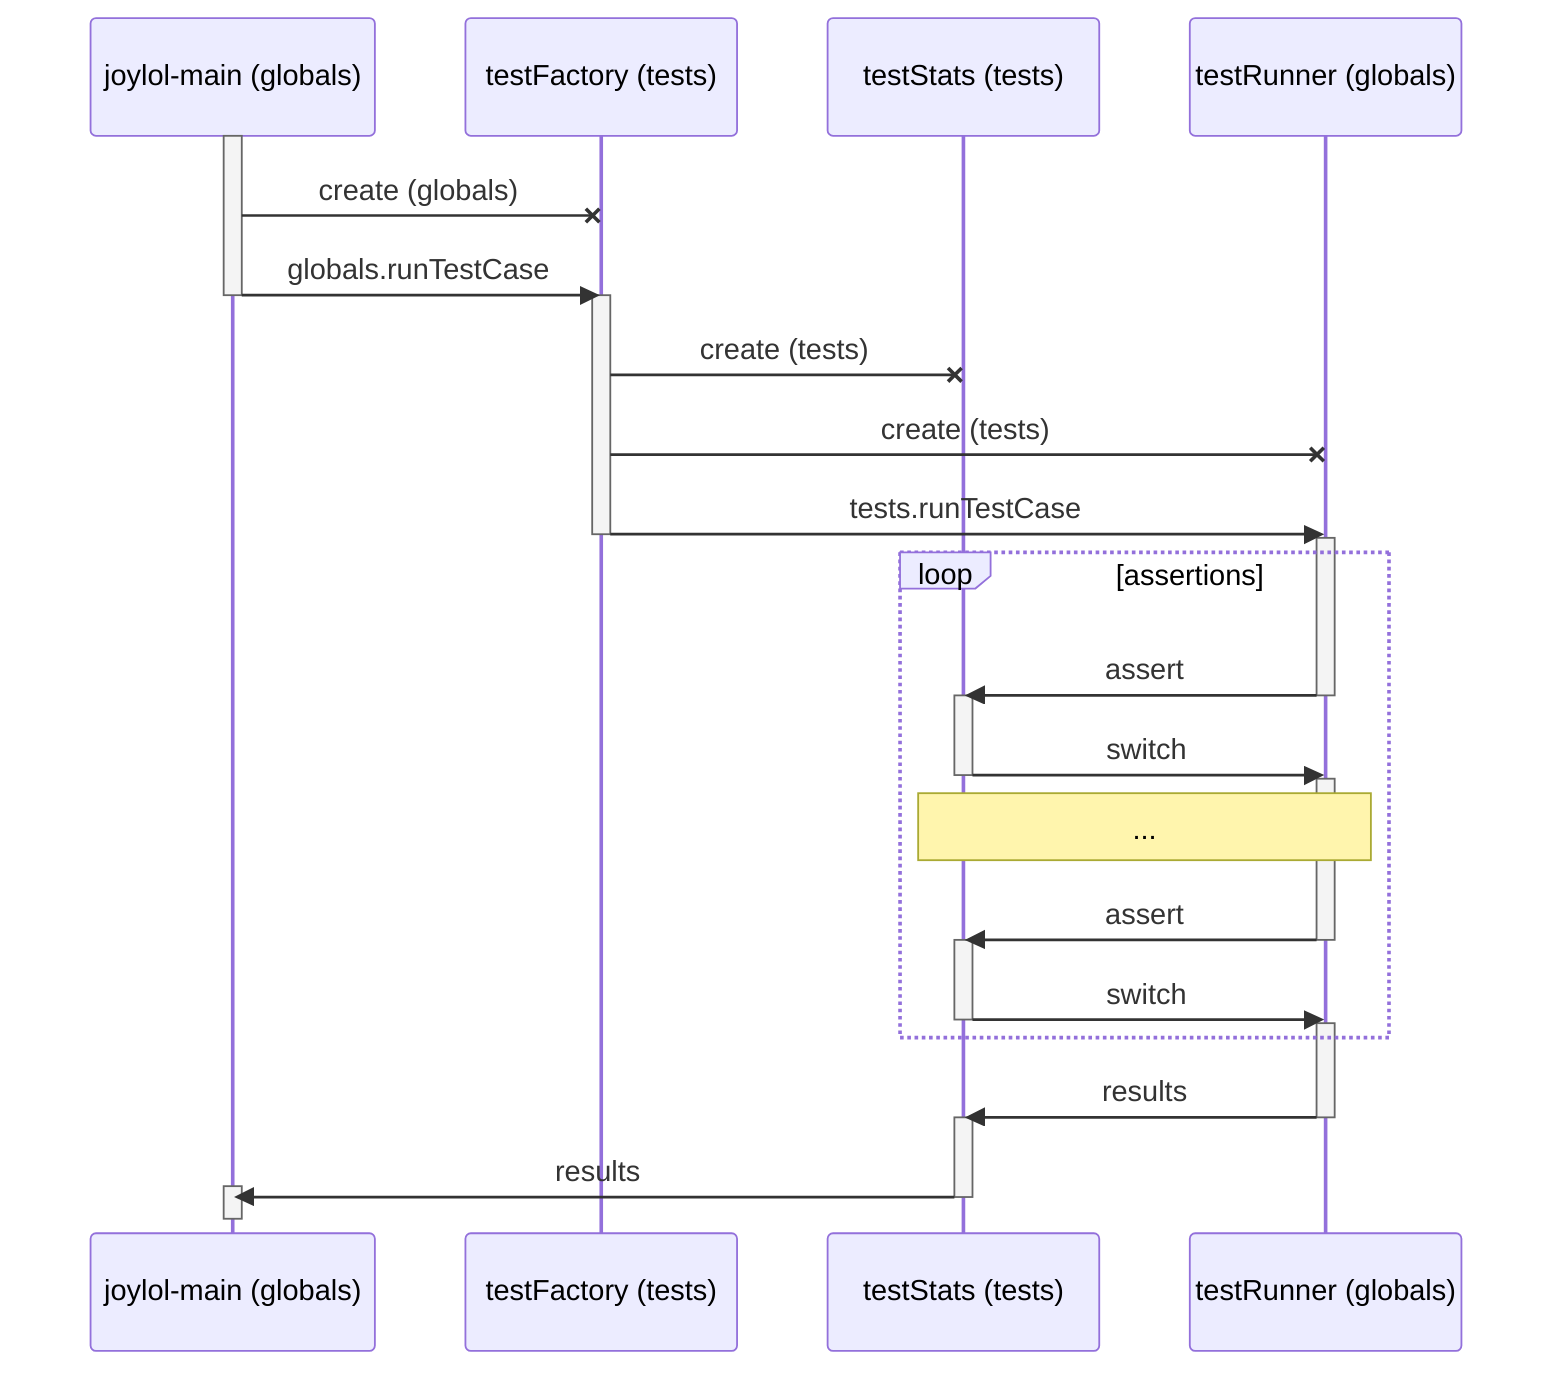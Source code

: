 sequenceDiagram
  participant m as joylol-main (globals)
  participant tf as testFactory (tests)
  participant ts as testStats (tests)
  participant tr as testRunner (globals)

  %% specify context switches
  activate m
  m -X tf : create (globals)
  m ->> tf : globals.runTestCase
  deactivate m
  activate tf
  tf -X ts : create (tests)
  tf -X tr : create (tests)
  tf ->> tr : tests.runTestCase
  deactivate tf
  activate tr
  loop assertions
    tr ->> ts : assert
    deactivate tr
   activate ts
    ts ->> tr : switch
   deactivate ts
   activate tr
    note over ts,tr :     ...
    tr ->> ts : assert
    deactivate tr
    activate ts
    ts ->> tr : switch
    deactivate ts
    activate tr
  end
  tr ->> ts : results
  deactivate tr
  activate ts
  ts ->> m : results
  deactivate ts
  activate m
  deactivate m